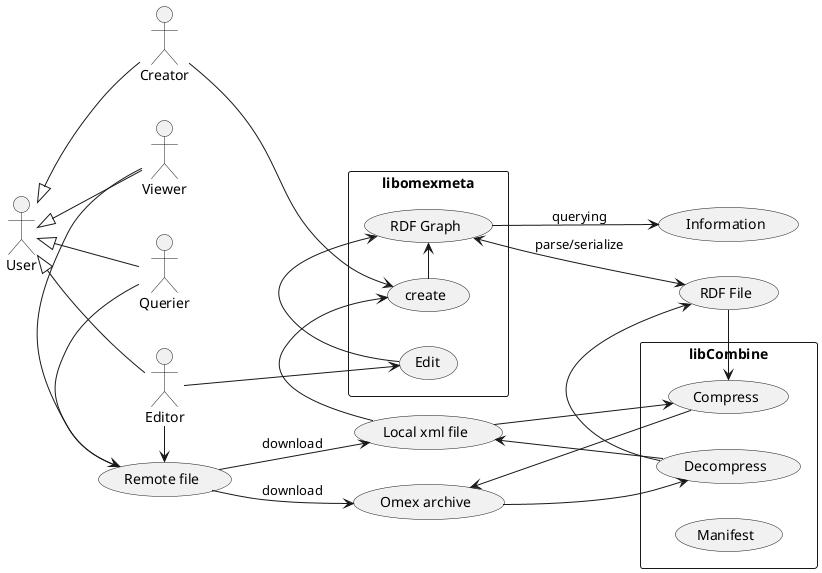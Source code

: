 @startuml




left to right direction
:User:
:Editor:
:Creator:
:Viewer:
:Querier:
User <|-- Editor
User <|-- Creator
User <|-- Viewer
User <|-- Querier
':application:
':Omex archive:
':Url:
':File:
':web user:
':local user:

(Omex archive) as omex
(Remote file) as remote_file
(Local xml file) as local_file
(Information) as info

Editor -> remote_file
Viewer -> remote_file
Querier -> remote_file
'User -> local_file : creates
'User -> remote_file : wants
remote_file --> local_file : download
remote_file --> omex : download
rectangle libCombine {
    (Compress) as compress
    (Decompress) as decompress
    (Manifest) as manifest
}
omex --> decompress


(RDF File) as rdf_file

rectangle libomexmeta{
    (RDF Graph) as rdf_graph
    (create) as create
    (Edit) as edit

    local_file -> create
    create -> rdf_graph
    edit -> rdf_graph

    Editor --> edit
    Creator --> create

'    local_file --> rdf_graph : parse
    rdf_graph <--> rdf_file : parse/serialize
    rdf_graph --> info : querying


'    (Edit/Create) as modify
'    User --> modify
'    modify -- rdf_graph
'    modify -- rdf_file

}

decompress --> local_file
decompress --> rdf_file

local_file --> compress
rdf_file --> compress
compress -> omex














@enduml
